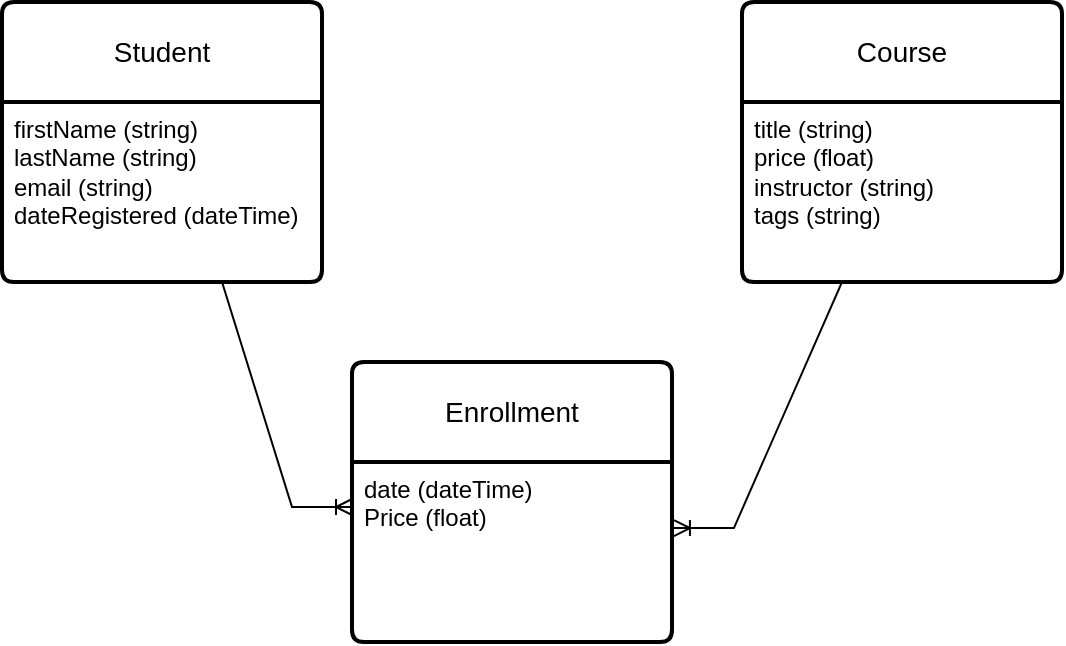 <mxfile version="26.0.15">
  <diagram name="Page-1" id="HDvRhGIT2S1LAZz61uQS">
    <mxGraphModel dx="1434" dy="836" grid="1" gridSize="10" guides="1" tooltips="1" connect="1" arrows="1" fold="1" page="1" pageScale="1" pageWidth="1169" pageHeight="1654" math="0" shadow="0">
      <root>
        <mxCell id="0" />
        <mxCell id="1" parent="0" />
        <mxCell id="A7Y6vvmHO3tyhCa5UIHR-1" value="Course" style="swimlane;childLayout=stackLayout;horizontal=1;startSize=50;horizontalStack=0;rounded=1;fontSize=14;fontStyle=0;strokeWidth=2;resizeParent=0;resizeLast=1;shadow=0;dashed=0;align=center;arcSize=4;whiteSpace=wrap;html=1;" vertex="1" parent="1">
          <mxGeometry x="620" y="370" width="160" height="140" as="geometry" />
        </mxCell>
        <mxCell id="A7Y6vvmHO3tyhCa5UIHR-2" value="title (string)&lt;div&gt;price (float)&lt;/div&gt;&lt;div&gt;instructor&amp;nbsp;&lt;span style=&quot;background-color: transparent; color: light-dark(rgb(0, 0, 0), rgb(255, 255, 255));&quot;&gt;(string)&lt;/span&gt;&lt;/div&gt;&lt;div&gt;tags&amp;nbsp;&lt;span style=&quot;background-color: transparent; color: light-dark(rgb(0, 0, 0), rgb(255, 255, 255));&quot;&gt;(string)&lt;/span&gt;&lt;/div&gt;" style="align=left;strokeColor=none;fillColor=none;spacingLeft=4;spacingRight=4;fontSize=12;verticalAlign=top;resizable=0;rotatable=0;part=1;html=1;whiteSpace=wrap;fontStyle=0" vertex="1" parent="A7Y6vvmHO3tyhCa5UIHR-1">
          <mxGeometry y="50" width="160" height="90" as="geometry" />
        </mxCell>
        <mxCell id="A7Y6vvmHO3tyhCa5UIHR-3" value="Student" style="swimlane;childLayout=stackLayout;horizontal=1;startSize=50;horizontalStack=0;rounded=1;fontSize=14;fontStyle=0;strokeWidth=2;resizeParent=0;resizeLast=1;shadow=0;dashed=0;align=center;arcSize=4;whiteSpace=wrap;html=1;" vertex="1" parent="1">
          <mxGeometry x="250" y="370" width="160" height="140" as="geometry" />
        </mxCell>
        <mxCell id="A7Y6vvmHO3tyhCa5UIHR-4" value="firstName (string)&lt;div&gt;lastName (string)&lt;br&gt;&lt;div&gt;email&amp;nbsp;&lt;span style=&quot;background-color: transparent; color: light-dark(rgb(0, 0, 0), rgb(255, 255, 255));&quot;&gt;(string)&lt;/span&gt;&lt;/div&gt;&lt;div&gt;dateRegistered&amp;nbsp;&lt;span style=&quot;background-color: transparent; color: light-dark(rgb(0, 0, 0), rgb(255, 255, 255));&quot;&gt;(dateTime)&lt;/span&gt;&lt;/div&gt;&lt;/div&gt;" style="align=left;strokeColor=none;fillColor=none;spacingLeft=4;spacingRight=4;fontSize=12;verticalAlign=top;resizable=0;rotatable=0;part=1;html=1;whiteSpace=wrap;" vertex="1" parent="A7Y6vvmHO3tyhCa5UIHR-3">
          <mxGeometry y="50" width="160" height="90" as="geometry" />
        </mxCell>
        <mxCell id="A7Y6vvmHO3tyhCa5UIHR-7" value="Enrollment" style="swimlane;childLayout=stackLayout;horizontal=1;startSize=50;horizontalStack=0;rounded=1;fontSize=14;fontStyle=0;strokeWidth=2;resizeParent=0;resizeLast=1;shadow=0;dashed=0;align=center;arcSize=4;whiteSpace=wrap;html=1;" vertex="1" parent="1">
          <mxGeometry x="425" y="550" width="160" height="140" as="geometry" />
        </mxCell>
        <mxCell id="A7Y6vvmHO3tyhCa5UIHR-8" value="date (dateTime)&lt;div&gt;Price (float)&lt;/div&gt;" style="align=left;strokeColor=none;fillColor=none;spacingLeft=4;spacingRight=4;fontSize=12;verticalAlign=top;resizable=0;rotatable=0;part=1;html=1;whiteSpace=wrap;" vertex="1" parent="A7Y6vvmHO3tyhCa5UIHR-7">
          <mxGeometry y="50" width="160" height="90" as="geometry" />
        </mxCell>
        <mxCell id="A7Y6vvmHO3tyhCa5UIHR-9" value="" style="edgeStyle=entityRelationEdgeStyle;fontSize=12;html=1;endArrow=ERoneToMany;rounded=0;entryX=0;entryY=0.25;entryDx=0;entryDy=0;exitX=0.5;exitY=1;exitDx=0;exitDy=0;" edge="1" parent="1" source="A7Y6vvmHO3tyhCa5UIHR-4" target="A7Y6vvmHO3tyhCa5UIHR-8">
          <mxGeometry width="100" height="100" relative="1" as="geometry">
            <mxPoint x="260" y="630" as="sourcePoint" />
            <mxPoint x="360" y="530" as="targetPoint" />
          </mxGeometry>
        </mxCell>
        <mxCell id="A7Y6vvmHO3tyhCa5UIHR-10" value="" style="edgeStyle=entityRelationEdgeStyle;fontSize=12;html=1;endArrow=ERoneToMany;rounded=0;entryX=1.006;entryY=0.367;entryDx=0;entryDy=0;exitX=0.5;exitY=1;exitDx=0;exitDy=0;entryPerimeter=0;" edge="1" parent="1" source="A7Y6vvmHO3tyhCa5UIHR-2" target="A7Y6vvmHO3tyhCa5UIHR-8">
          <mxGeometry width="100" height="100" relative="1" as="geometry">
            <mxPoint x="630" y="540" as="sourcePoint" />
            <mxPoint x="725" y="653" as="targetPoint" />
          </mxGeometry>
        </mxCell>
      </root>
    </mxGraphModel>
  </diagram>
</mxfile>
